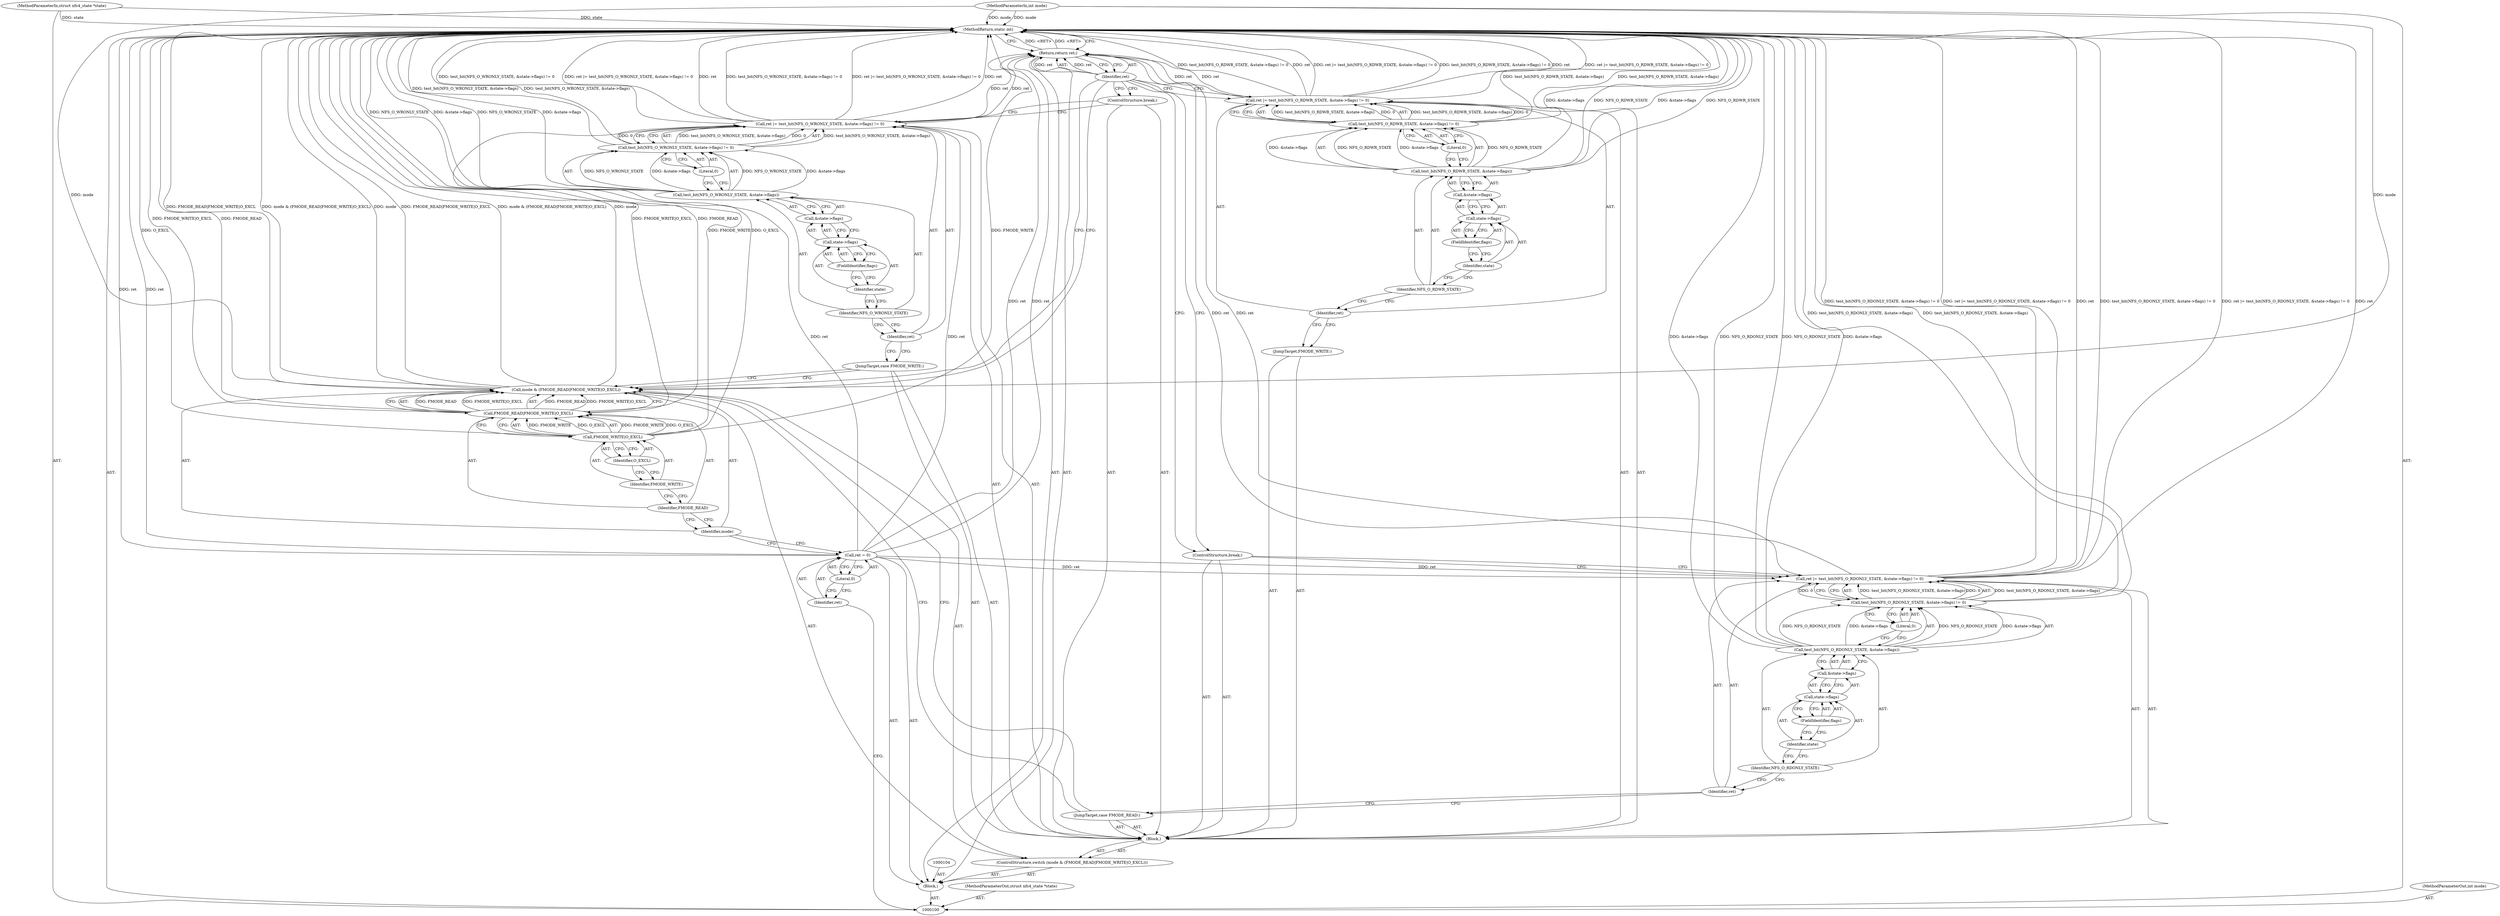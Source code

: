 digraph "1_linux_dc0b027dfadfcb8a5504f7d8052754bf8d501ab9_3" {
"1000154" [label="(MethodReturn,static int)"];
"1000101" [label="(MethodParameterIn,struct nfs4_state *state)"];
"1000200" [label="(MethodParameterOut,struct nfs4_state *state)"];
"1000102" [label="(MethodParameterIn,int mode)"];
"1000201" [label="(MethodParameterOut,int mode)"];
"1000140" [label="(ControlStructure,break;)"];
"1000141" [label="(JumpTarget,FMODE_WRITE:)"];
"1000144" [label="(Call,test_bit(NFS_O_RDWR_STATE, &state->flags) != 0)"];
"1000145" [label="(Call,test_bit(NFS_O_RDWR_STATE, &state->flags))"];
"1000146" [label="(Identifier,NFS_O_RDWR_STATE)"];
"1000147" [label="(Call,&state->flags)"];
"1000148" [label="(Call,state->flags)"];
"1000149" [label="(Identifier,state)"];
"1000142" [label="(Call,ret |= test_bit(NFS_O_RDWR_STATE, &state->flags) != 0)"];
"1000143" [label="(Identifier,ret)"];
"1000150" [label="(FieldIdentifier,flags)"];
"1000151" [label="(Literal,0)"];
"1000152" [label="(Return,return ret;)"];
"1000153" [label="(Identifier,ret)"];
"1000103" [label="(Block,)"];
"1000107" [label="(Literal,0)"];
"1000105" [label="(Call,ret = 0)"];
"1000106" [label="(Identifier,ret)"];
"1000108" [label="(ControlStructure,switch (mode & (FMODE_READ|FMODE_WRITE|O_EXCL)))"];
"1000111" [label="(Call,FMODE_READ|FMODE_WRITE|O_EXCL)"];
"1000112" [label="(Identifier,FMODE_READ)"];
"1000113" [label="(Call,FMODE_WRITE|O_EXCL)"];
"1000114" [label="(Identifier,FMODE_WRITE)"];
"1000115" [label="(Identifier,O_EXCL)"];
"1000116" [label="(Block,)"];
"1000109" [label="(Call,mode & (FMODE_READ|FMODE_WRITE|O_EXCL))"];
"1000110" [label="(Identifier,mode)"];
"1000117" [label="(JumpTarget,case FMODE_READ:)"];
"1000120" [label="(Call,test_bit(NFS_O_RDONLY_STATE, &state->flags) != 0)"];
"1000121" [label="(Call,test_bit(NFS_O_RDONLY_STATE, &state->flags))"];
"1000122" [label="(Identifier,NFS_O_RDONLY_STATE)"];
"1000118" [label="(Call,ret |= test_bit(NFS_O_RDONLY_STATE, &state->flags) != 0)"];
"1000119" [label="(Identifier,ret)"];
"1000123" [label="(Call,&state->flags)"];
"1000124" [label="(Call,state->flags)"];
"1000125" [label="(Identifier,state)"];
"1000126" [label="(FieldIdentifier,flags)"];
"1000127" [label="(Literal,0)"];
"1000128" [label="(ControlStructure,break;)"];
"1000129" [label="(JumpTarget,case FMODE_WRITE:)"];
"1000132" [label="(Call,test_bit(NFS_O_WRONLY_STATE, &state->flags) != 0)"];
"1000133" [label="(Call,test_bit(NFS_O_WRONLY_STATE, &state->flags))"];
"1000134" [label="(Identifier,NFS_O_WRONLY_STATE)"];
"1000130" [label="(Call,ret |= test_bit(NFS_O_WRONLY_STATE, &state->flags) != 0)"];
"1000131" [label="(Identifier,ret)"];
"1000135" [label="(Call,&state->flags)"];
"1000136" [label="(Call,state->flags)"];
"1000137" [label="(Identifier,state)"];
"1000138" [label="(FieldIdentifier,flags)"];
"1000139" [label="(Literal,0)"];
"1000154" -> "1000100"  [label="AST: "];
"1000154" -> "1000152"  [label="CFG: "];
"1000152" -> "1000154"  [label="DDG: <RET>"];
"1000130" -> "1000154"  [label="DDG: ret |= test_bit(NFS_O_WRONLY_STATE, &state->flags) != 0"];
"1000130" -> "1000154"  [label="DDG: ret"];
"1000130" -> "1000154"  [label="DDG: test_bit(NFS_O_WRONLY_STATE, &state->flags) != 0"];
"1000142" -> "1000154"  [label="DDG: ret |= test_bit(NFS_O_RDWR_STATE, &state->flags) != 0"];
"1000142" -> "1000154"  [label="DDG: test_bit(NFS_O_RDWR_STATE, &state->flags) != 0"];
"1000142" -> "1000154"  [label="DDG: ret"];
"1000113" -> "1000154"  [label="DDG: FMODE_WRITE"];
"1000113" -> "1000154"  [label="DDG: O_EXCL"];
"1000118" -> "1000154"  [label="DDG: ret |= test_bit(NFS_O_RDONLY_STATE, &state->flags) != 0"];
"1000118" -> "1000154"  [label="DDG: ret"];
"1000118" -> "1000154"  [label="DDG: test_bit(NFS_O_RDONLY_STATE, &state->flags) != 0"];
"1000145" -> "1000154"  [label="DDG: NFS_O_RDWR_STATE"];
"1000145" -> "1000154"  [label="DDG: &state->flags"];
"1000121" -> "1000154"  [label="DDG: &state->flags"];
"1000121" -> "1000154"  [label="DDG: NFS_O_RDONLY_STATE"];
"1000133" -> "1000154"  [label="DDG: NFS_O_WRONLY_STATE"];
"1000133" -> "1000154"  [label="DDG: &state->flags"];
"1000120" -> "1000154"  [label="DDG: test_bit(NFS_O_RDONLY_STATE, &state->flags)"];
"1000132" -> "1000154"  [label="DDG: test_bit(NFS_O_WRONLY_STATE, &state->flags)"];
"1000102" -> "1000154"  [label="DDG: mode"];
"1000111" -> "1000154"  [label="DDG: FMODE_READ"];
"1000111" -> "1000154"  [label="DDG: FMODE_WRITE|O_EXCL"];
"1000101" -> "1000154"  [label="DDG: state"];
"1000109" -> "1000154"  [label="DDG: mode"];
"1000109" -> "1000154"  [label="DDG: FMODE_READ|FMODE_WRITE|O_EXCL"];
"1000109" -> "1000154"  [label="DDG: mode & (FMODE_READ|FMODE_WRITE|O_EXCL)"];
"1000144" -> "1000154"  [label="DDG: test_bit(NFS_O_RDWR_STATE, &state->flags)"];
"1000105" -> "1000154"  [label="DDG: ret"];
"1000101" -> "1000100"  [label="AST: "];
"1000101" -> "1000154"  [label="DDG: state"];
"1000200" -> "1000100"  [label="AST: "];
"1000102" -> "1000100"  [label="AST: "];
"1000102" -> "1000154"  [label="DDG: mode"];
"1000102" -> "1000109"  [label="DDG: mode"];
"1000201" -> "1000100"  [label="AST: "];
"1000140" -> "1000116"  [label="AST: "];
"1000140" -> "1000130"  [label="CFG: "];
"1000153" -> "1000140"  [label="CFG: "];
"1000141" -> "1000116"  [label="AST: "];
"1000143" -> "1000141"  [label="CFG: "];
"1000144" -> "1000142"  [label="AST: "];
"1000144" -> "1000151"  [label="CFG: "];
"1000145" -> "1000144"  [label="AST: "];
"1000151" -> "1000144"  [label="AST: "];
"1000142" -> "1000144"  [label="CFG: "];
"1000144" -> "1000154"  [label="DDG: test_bit(NFS_O_RDWR_STATE, &state->flags)"];
"1000144" -> "1000142"  [label="DDG: test_bit(NFS_O_RDWR_STATE, &state->flags)"];
"1000144" -> "1000142"  [label="DDG: 0"];
"1000145" -> "1000144"  [label="DDG: NFS_O_RDWR_STATE"];
"1000145" -> "1000144"  [label="DDG: &state->flags"];
"1000145" -> "1000144"  [label="AST: "];
"1000145" -> "1000147"  [label="CFG: "];
"1000146" -> "1000145"  [label="AST: "];
"1000147" -> "1000145"  [label="AST: "];
"1000151" -> "1000145"  [label="CFG: "];
"1000145" -> "1000154"  [label="DDG: NFS_O_RDWR_STATE"];
"1000145" -> "1000154"  [label="DDG: &state->flags"];
"1000145" -> "1000144"  [label="DDG: NFS_O_RDWR_STATE"];
"1000145" -> "1000144"  [label="DDG: &state->flags"];
"1000146" -> "1000145"  [label="AST: "];
"1000146" -> "1000143"  [label="CFG: "];
"1000149" -> "1000146"  [label="CFG: "];
"1000147" -> "1000145"  [label="AST: "];
"1000147" -> "1000148"  [label="CFG: "];
"1000148" -> "1000147"  [label="AST: "];
"1000145" -> "1000147"  [label="CFG: "];
"1000148" -> "1000147"  [label="AST: "];
"1000148" -> "1000150"  [label="CFG: "];
"1000149" -> "1000148"  [label="AST: "];
"1000150" -> "1000148"  [label="AST: "];
"1000147" -> "1000148"  [label="CFG: "];
"1000149" -> "1000148"  [label="AST: "];
"1000149" -> "1000146"  [label="CFG: "];
"1000150" -> "1000149"  [label="CFG: "];
"1000142" -> "1000116"  [label="AST: "];
"1000142" -> "1000144"  [label="CFG: "];
"1000143" -> "1000142"  [label="AST: "];
"1000144" -> "1000142"  [label="AST: "];
"1000153" -> "1000142"  [label="CFG: "];
"1000142" -> "1000154"  [label="DDG: ret |= test_bit(NFS_O_RDWR_STATE, &state->flags) != 0"];
"1000142" -> "1000154"  [label="DDG: test_bit(NFS_O_RDWR_STATE, &state->flags) != 0"];
"1000142" -> "1000154"  [label="DDG: ret"];
"1000144" -> "1000142"  [label="DDG: test_bit(NFS_O_RDWR_STATE, &state->flags)"];
"1000144" -> "1000142"  [label="DDG: 0"];
"1000142" -> "1000152"  [label="DDG: ret"];
"1000143" -> "1000142"  [label="AST: "];
"1000143" -> "1000141"  [label="CFG: "];
"1000146" -> "1000143"  [label="CFG: "];
"1000150" -> "1000148"  [label="AST: "];
"1000150" -> "1000149"  [label="CFG: "];
"1000148" -> "1000150"  [label="CFG: "];
"1000151" -> "1000144"  [label="AST: "];
"1000151" -> "1000145"  [label="CFG: "];
"1000144" -> "1000151"  [label="CFG: "];
"1000152" -> "1000103"  [label="AST: "];
"1000152" -> "1000153"  [label="CFG: "];
"1000153" -> "1000152"  [label="AST: "];
"1000154" -> "1000152"  [label="CFG: "];
"1000152" -> "1000154"  [label="DDG: <RET>"];
"1000153" -> "1000152"  [label="DDG: ret"];
"1000142" -> "1000152"  [label="DDG: ret"];
"1000118" -> "1000152"  [label="DDG: ret"];
"1000105" -> "1000152"  [label="DDG: ret"];
"1000130" -> "1000152"  [label="DDG: ret"];
"1000153" -> "1000152"  [label="AST: "];
"1000153" -> "1000109"  [label="CFG: "];
"1000153" -> "1000128"  [label="CFG: "];
"1000153" -> "1000140"  [label="CFG: "];
"1000153" -> "1000142"  [label="CFG: "];
"1000152" -> "1000153"  [label="CFG: "];
"1000153" -> "1000152"  [label="DDG: ret"];
"1000103" -> "1000100"  [label="AST: "];
"1000104" -> "1000103"  [label="AST: "];
"1000105" -> "1000103"  [label="AST: "];
"1000108" -> "1000103"  [label="AST: "];
"1000152" -> "1000103"  [label="AST: "];
"1000107" -> "1000105"  [label="AST: "];
"1000107" -> "1000106"  [label="CFG: "];
"1000105" -> "1000107"  [label="CFG: "];
"1000105" -> "1000103"  [label="AST: "];
"1000105" -> "1000107"  [label="CFG: "];
"1000106" -> "1000105"  [label="AST: "];
"1000107" -> "1000105"  [label="AST: "];
"1000110" -> "1000105"  [label="CFG: "];
"1000105" -> "1000154"  [label="DDG: ret"];
"1000105" -> "1000118"  [label="DDG: ret"];
"1000105" -> "1000130"  [label="DDG: ret"];
"1000105" -> "1000152"  [label="DDG: ret"];
"1000106" -> "1000105"  [label="AST: "];
"1000106" -> "1000100"  [label="CFG: "];
"1000107" -> "1000106"  [label="CFG: "];
"1000108" -> "1000103"  [label="AST: "];
"1000109" -> "1000108"  [label="AST: "];
"1000116" -> "1000108"  [label="AST: "];
"1000111" -> "1000109"  [label="AST: "];
"1000111" -> "1000113"  [label="CFG: "];
"1000112" -> "1000111"  [label="AST: "];
"1000113" -> "1000111"  [label="AST: "];
"1000109" -> "1000111"  [label="CFG: "];
"1000111" -> "1000154"  [label="DDG: FMODE_READ"];
"1000111" -> "1000154"  [label="DDG: FMODE_WRITE|O_EXCL"];
"1000111" -> "1000109"  [label="DDG: FMODE_READ"];
"1000111" -> "1000109"  [label="DDG: FMODE_WRITE|O_EXCL"];
"1000113" -> "1000111"  [label="DDG: FMODE_WRITE"];
"1000113" -> "1000111"  [label="DDG: O_EXCL"];
"1000112" -> "1000111"  [label="AST: "];
"1000112" -> "1000110"  [label="CFG: "];
"1000114" -> "1000112"  [label="CFG: "];
"1000113" -> "1000111"  [label="AST: "];
"1000113" -> "1000115"  [label="CFG: "];
"1000114" -> "1000113"  [label="AST: "];
"1000115" -> "1000113"  [label="AST: "];
"1000111" -> "1000113"  [label="CFG: "];
"1000113" -> "1000154"  [label="DDG: FMODE_WRITE"];
"1000113" -> "1000154"  [label="DDG: O_EXCL"];
"1000113" -> "1000111"  [label="DDG: FMODE_WRITE"];
"1000113" -> "1000111"  [label="DDG: O_EXCL"];
"1000114" -> "1000113"  [label="AST: "];
"1000114" -> "1000112"  [label="CFG: "];
"1000115" -> "1000114"  [label="CFG: "];
"1000115" -> "1000113"  [label="AST: "];
"1000115" -> "1000114"  [label="CFG: "];
"1000113" -> "1000115"  [label="CFG: "];
"1000116" -> "1000108"  [label="AST: "];
"1000117" -> "1000116"  [label="AST: "];
"1000118" -> "1000116"  [label="AST: "];
"1000128" -> "1000116"  [label="AST: "];
"1000129" -> "1000116"  [label="AST: "];
"1000130" -> "1000116"  [label="AST: "];
"1000140" -> "1000116"  [label="AST: "];
"1000141" -> "1000116"  [label="AST: "];
"1000142" -> "1000116"  [label="AST: "];
"1000109" -> "1000108"  [label="AST: "];
"1000109" -> "1000111"  [label="CFG: "];
"1000110" -> "1000109"  [label="AST: "];
"1000111" -> "1000109"  [label="AST: "];
"1000117" -> "1000109"  [label="CFG: "];
"1000129" -> "1000109"  [label="CFG: "];
"1000153" -> "1000109"  [label="CFG: "];
"1000109" -> "1000154"  [label="DDG: mode"];
"1000109" -> "1000154"  [label="DDG: FMODE_READ|FMODE_WRITE|O_EXCL"];
"1000109" -> "1000154"  [label="DDG: mode & (FMODE_READ|FMODE_WRITE|O_EXCL)"];
"1000102" -> "1000109"  [label="DDG: mode"];
"1000111" -> "1000109"  [label="DDG: FMODE_READ"];
"1000111" -> "1000109"  [label="DDG: FMODE_WRITE|O_EXCL"];
"1000110" -> "1000109"  [label="AST: "];
"1000110" -> "1000105"  [label="CFG: "];
"1000112" -> "1000110"  [label="CFG: "];
"1000117" -> "1000116"  [label="AST: "];
"1000117" -> "1000109"  [label="CFG: "];
"1000119" -> "1000117"  [label="CFG: "];
"1000120" -> "1000118"  [label="AST: "];
"1000120" -> "1000127"  [label="CFG: "];
"1000121" -> "1000120"  [label="AST: "];
"1000127" -> "1000120"  [label="AST: "];
"1000118" -> "1000120"  [label="CFG: "];
"1000120" -> "1000154"  [label="DDG: test_bit(NFS_O_RDONLY_STATE, &state->flags)"];
"1000120" -> "1000118"  [label="DDG: test_bit(NFS_O_RDONLY_STATE, &state->flags)"];
"1000120" -> "1000118"  [label="DDG: 0"];
"1000121" -> "1000120"  [label="DDG: NFS_O_RDONLY_STATE"];
"1000121" -> "1000120"  [label="DDG: &state->flags"];
"1000121" -> "1000120"  [label="AST: "];
"1000121" -> "1000123"  [label="CFG: "];
"1000122" -> "1000121"  [label="AST: "];
"1000123" -> "1000121"  [label="AST: "];
"1000127" -> "1000121"  [label="CFG: "];
"1000121" -> "1000154"  [label="DDG: &state->flags"];
"1000121" -> "1000154"  [label="DDG: NFS_O_RDONLY_STATE"];
"1000121" -> "1000120"  [label="DDG: NFS_O_RDONLY_STATE"];
"1000121" -> "1000120"  [label="DDG: &state->flags"];
"1000122" -> "1000121"  [label="AST: "];
"1000122" -> "1000119"  [label="CFG: "];
"1000125" -> "1000122"  [label="CFG: "];
"1000118" -> "1000116"  [label="AST: "];
"1000118" -> "1000120"  [label="CFG: "];
"1000119" -> "1000118"  [label="AST: "];
"1000120" -> "1000118"  [label="AST: "];
"1000128" -> "1000118"  [label="CFG: "];
"1000118" -> "1000154"  [label="DDG: ret |= test_bit(NFS_O_RDONLY_STATE, &state->flags) != 0"];
"1000118" -> "1000154"  [label="DDG: ret"];
"1000118" -> "1000154"  [label="DDG: test_bit(NFS_O_RDONLY_STATE, &state->flags) != 0"];
"1000105" -> "1000118"  [label="DDG: ret"];
"1000120" -> "1000118"  [label="DDG: test_bit(NFS_O_RDONLY_STATE, &state->flags)"];
"1000120" -> "1000118"  [label="DDG: 0"];
"1000118" -> "1000152"  [label="DDG: ret"];
"1000119" -> "1000118"  [label="AST: "];
"1000119" -> "1000117"  [label="CFG: "];
"1000122" -> "1000119"  [label="CFG: "];
"1000123" -> "1000121"  [label="AST: "];
"1000123" -> "1000124"  [label="CFG: "];
"1000124" -> "1000123"  [label="AST: "];
"1000121" -> "1000123"  [label="CFG: "];
"1000124" -> "1000123"  [label="AST: "];
"1000124" -> "1000126"  [label="CFG: "];
"1000125" -> "1000124"  [label="AST: "];
"1000126" -> "1000124"  [label="AST: "];
"1000123" -> "1000124"  [label="CFG: "];
"1000125" -> "1000124"  [label="AST: "];
"1000125" -> "1000122"  [label="CFG: "];
"1000126" -> "1000125"  [label="CFG: "];
"1000126" -> "1000124"  [label="AST: "];
"1000126" -> "1000125"  [label="CFG: "];
"1000124" -> "1000126"  [label="CFG: "];
"1000127" -> "1000120"  [label="AST: "];
"1000127" -> "1000121"  [label="CFG: "];
"1000120" -> "1000127"  [label="CFG: "];
"1000128" -> "1000116"  [label="AST: "];
"1000128" -> "1000118"  [label="CFG: "];
"1000153" -> "1000128"  [label="CFG: "];
"1000129" -> "1000116"  [label="AST: "];
"1000129" -> "1000109"  [label="CFG: "];
"1000131" -> "1000129"  [label="CFG: "];
"1000132" -> "1000130"  [label="AST: "];
"1000132" -> "1000139"  [label="CFG: "];
"1000133" -> "1000132"  [label="AST: "];
"1000139" -> "1000132"  [label="AST: "];
"1000130" -> "1000132"  [label="CFG: "];
"1000132" -> "1000154"  [label="DDG: test_bit(NFS_O_WRONLY_STATE, &state->flags)"];
"1000132" -> "1000130"  [label="DDG: test_bit(NFS_O_WRONLY_STATE, &state->flags)"];
"1000132" -> "1000130"  [label="DDG: 0"];
"1000133" -> "1000132"  [label="DDG: NFS_O_WRONLY_STATE"];
"1000133" -> "1000132"  [label="DDG: &state->flags"];
"1000133" -> "1000132"  [label="AST: "];
"1000133" -> "1000135"  [label="CFG: "];
"1000134" -> "1000133"  [label="AST: "];
"1000135" -> "1000133"  [label="AST: "];
"1000139" -> "1000133"  [label="CFG: "];
"1000133" -> "1000154"  [label="DDG: NFS_O_WRONLY_STATE"];
"1000133" -> "1000154"  [label="DDG: &state->flags"];
"1000133" -> "1000132"  [label="DDG: NFS_O_WRONLY_STATE"];
"1000133" -> "1000132"  [label="DDG: &state->flags"];
"1000134" -> "1000133"  [label="AST: "];
"1000134" -> "1000131"  [label="CFG: "];
"1000137" -> "1000134"  [label="CFG: "];
"1000130" -> "1000116"  [label="AST: "];
"1000130" -> "1000132"  [label="CFG: "];
"1000131" -> "1000130"  [label="AST: "];
"1000132" -> "1000130"  [label="AST: "];
"1000140" -> "1000130"  [label="CFG: "];
"1000130" -> "1000154"  [label="DDG: ret |= test_bit(NFS_O_WRONLY_STATE, &state->flags) != 0"];
"1000130" -> "1000154"  [label="DDG: ret"];
"1000130" -> "1000154"  [label="DDG: test_bit(NFS_O_WRONLY_STATE, &state->flags) != 0"];
"1000105" -> "1000130"  [label="DDG: ret"];
"1000132" -> "1000130"  [label="DDG: test_bit(NFS_O_WRONLY_STATE, &state->flags)"];
"1000132" -> "1000130"  [label="DDG: 0"];
"1000130" -> "1000152"  [label="DDG: ret"];
"1000131" -> "1000130"  [label="AST: "];
"1000131" -> "1000129"  [label="CFG: "];
"1000134" -> "1000131"  [label="CFG: "];
"1000135" -> "1000133"  [label="AST: "];
"1000135" -> "1000136"  [label="CFG: "];
"1000136" -> "1000135"  [label="AST: "];
"1000133" -> "1000135"  [label="CFG: "];
"1000136" -> "1000135"  [label="AST: "];
"1000136" -> "1000138"  [label="CFG: "];
"1000137" -> "1000136"  [label="AST: "];
"1000138" -> "1000136"  [label="AST: "];
"1000135" -> "1000136"  [label="CFG: "];
"1000137" -> "1000136"  [label="AST: "];
"1000137" -> "1000134"  [label="CFG: "];
"1000138" -> "1000137"  [label="CFG: "];
"1000138" -> "1000136"  [label="AST: "];
"1000138" -> "1000137"  [label="CFG: "];
"1000136" -> "1000138"  [label="CFG: "];
"1000139" -> "1000132"  [label="AST: "];
"1000139" -> "1000133"  [label="CFG: "];
"1000132" -> "1000139"  [label="CFG: "];
}
